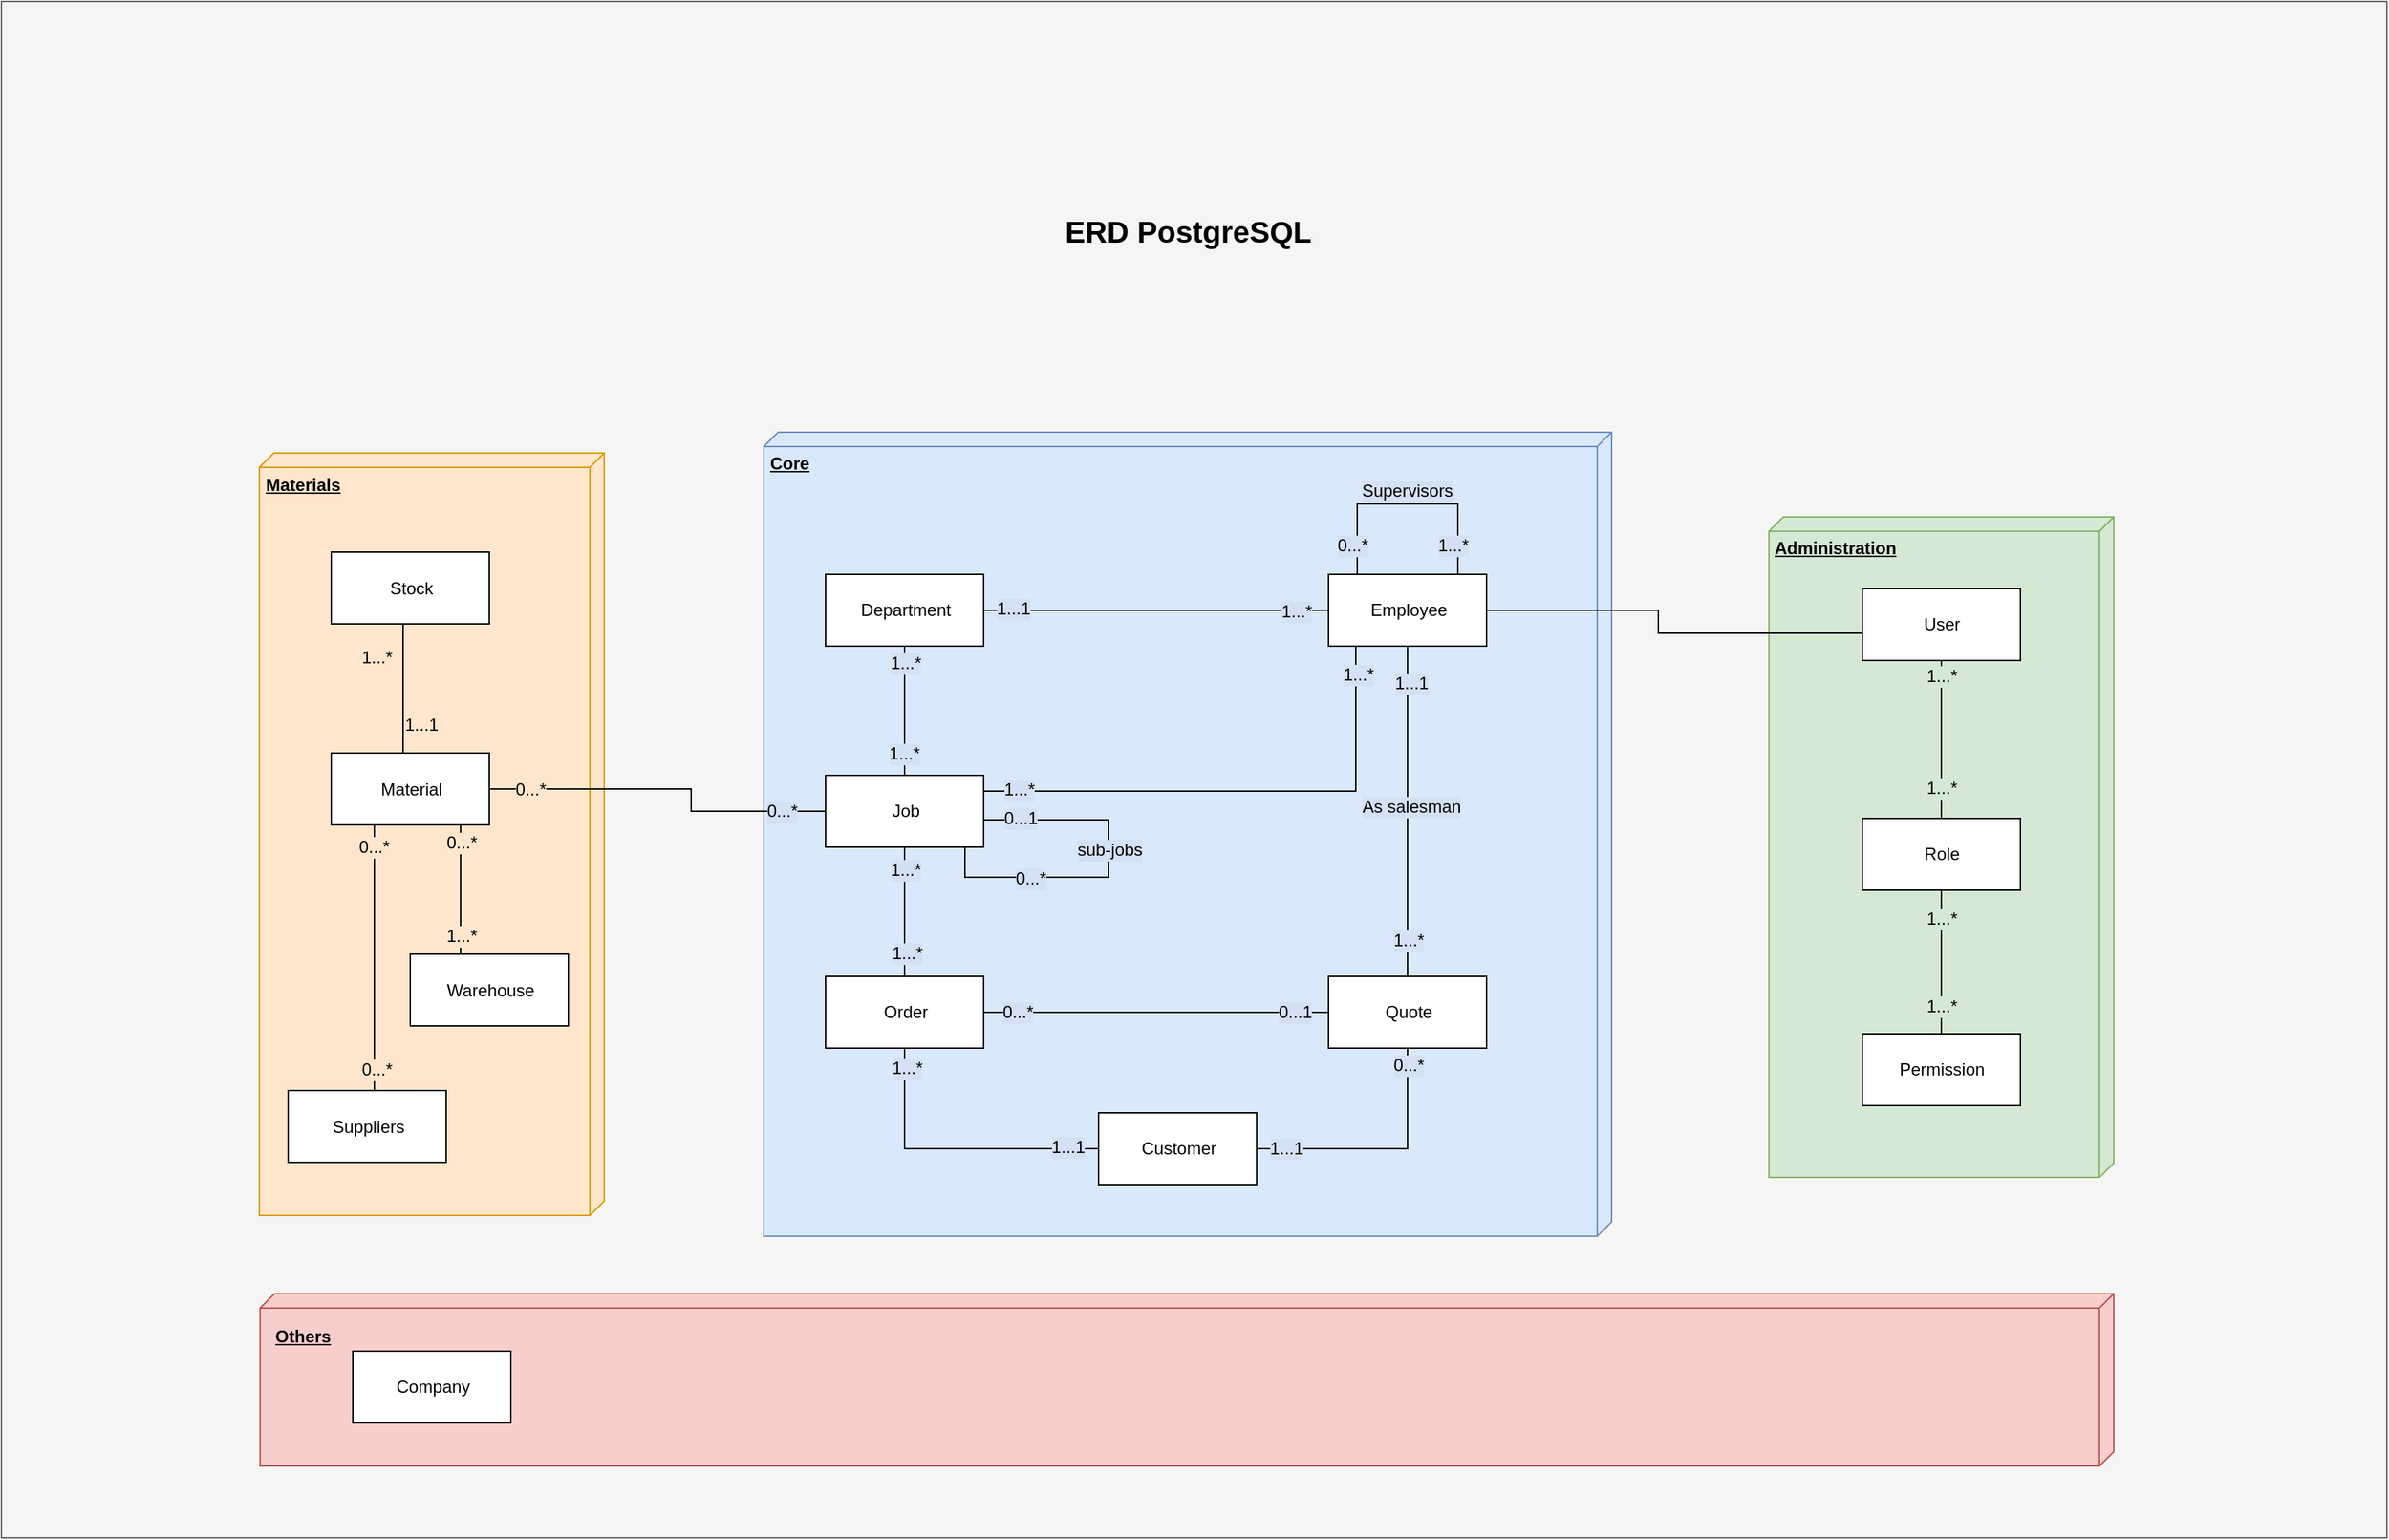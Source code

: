 <mxfile version="11.1.4" type="device"><diagram id="OpcFv3QR_U5GBnRCJDRw" name="Page-1"><mxGraphModel dx="946" dy="651" grid="1" gridSize="10" guides="1" tooltips="1" connect="1" arrows="1" fold="1" page="1" pageScale="1" pageWidth="850" pageHeight="1100" math="0" shadow="0"><root><mxCell id="0"/><mxCell id="1" parent="0"/><mxCell id="MfMknsByv5FELDPNtMNn-88" value="" style="whiteSpace=wrap;html=1;labelBackgroundColor=none;labelBorderColor=#000000;fillColor=#f5f5f5;strokeColor=#666666;fontColor=#333333;" parent="1" vertex="1"><mxGeometry x="20" y="20" width="1660" height="1070" as="geometry"/></mxCell><mxCell id="MfMknsByv5FELDPNtMNn-85" value="" style="verticalAlign=top;align=left;spacingTop=8;spacingLeft=2;spacingRight=12;shape=cube;size=10;direction=south;fontStyle=4;html=1;labelBackgroundColor=#FFE6CC;fillColor=#f8cecc;strokeColor=#b85450;" parent="1" vertex="1"><mxGeometry x="200" y="920" width="1290" height="120" as="geometry"/></mxCell><mxCell id="MfMknsByv5FELDPNtMNn-62" value="Company" style="html=1;" parent="1" vertex="1"><mxGeometry x="264.5" y="960" width="110" height="50" as="geometry"/></mxCell><mxCell id="MfMknsByv5FELDPNtMNn-78" value="" style="group" parent="1" vertex="1" connectable="0"><mxGeometry x="1250" y="379" width="240" height="460" as="geometry"/></mxCell><mxCell id="MfMknsByv5FELDPNtMNn-76" value="&lt;b&gt;Administration&lt;/b&gt;" style="verticalAlign=top;align=left;spacingTop=8;spacingLeft=2;spacingRight=12;shape=cube;size=10;direction=south;fontStyle=4;html=1;fillColor=#d5e8d4;strokeColor=#82b366;" parent="MfMknsByv5FELDPNtMNn-78" vertex="1"><mxGeometry width="240" height="460" as="geometry"/></mxCell><mxCell id="MfMknsByv5FELDPNtMNn-63" value="Permission" style="html=1;" parent="MfMknsByv5FELDPNtMNn-78" vertex="1"><mxGeometry x="65" y="360" width="110" height="50" as="geometry"/></mxCell><mxCell id="MfMknsByv5FELDPNtMNn-64" value="Role" style="html=1;" parent="MfMknsByv5FELDPNtMNn-78" vertex="1"><mxGeometry x="65" y="210" width="110" height="50" as="geometry"/></mxCell><mxCell id="MfMknsByv5FELDPNtMNn-69" style="edgeStyle=orthogonalEdgeStyle;rounded=0;orthogonalLoop=1;jettySize=auto;html=1;endArrow=none;endFill=0;" parent="MfMknsByv5FELDPNtMNn-78" source="MfMknsByv5FELDPNtMNn-63" target="MfMknsByv5FELDPNtMNn-64" edge="1"><mxGeometry relative="1" as="geometry"><Array as="points"><mxPoint x="120" y="400"/><mxPoint x="120" y="400"/></Array></mxGeometry></mxCell><mxCell id="MfMknsByv5FELDPNtMNn-70" value="1...*" style="text;html=1;resizable=0;points=[];align=center;verticalAlign=middle;labelBackgroundColor=#D5E8D4;" parent="MfMknsByv5FELDPNtMNn-69" vertex="1" connectable="0"><mxGeometry x="-0.607" y="-1" relative="1" as="geometry"><mxPoint x="-1" as="offset"/></mxGeometry></mxCell><mxCell id="MfMknsByv5FELDPNtMNn-71" value="1...*" style="text;html=1;resizable=0;points=[];align=center;verticalAlign=middle;labelBackgroundColor=#D5E8D4;" parent="MfMknsByv5FELDPNtMNn-69" vertex="1" connectable="0"><mxGeometry x="0.714" relative="1" as="geometry"><mxPoint y="5.5" as="offset"/></mxGeometry></mxCell><mxCell id="MfMknsByv5FELDPNtMNn-72" style="edgeStyle=orthogonalEdgeStyle;rounded=0;orthogonalLoop=1;jettySize=auto;html=1;endArrow=none;endFill=0;" parent="MfMknsByv5FELDPNtMNn-78" source="MfMknsByv5FELDPNtMNn-65" target="MfMknsByv5FELDPNtMNn-64" edge="1"><mxGeometry relative="1" as="geometry"/></mxCell><mxCell id="MfMknsByv5FELDPNtMNn-73" value="1...*" style="text;html=1;resizable=0;points=[];align=center;verticalAlign=middle;labelBackgroundColor=#D5E8D4;" parent="MfMknsByv5FELDPNtMNn-72" vertex="1" connectable="0"><mxGeometry x="0.702" relative="1" as="geometry"><mxPoint y="-4.5" as="offset"/></mxGeometry></mxCell><mxCell id="MfMknsByv5FELDPNtMNn-74" value="1...*" style="text;html=1;resizable=0;points=[];align=center;verticalAlign=middle;labelBackgroundColor=#D5E8D4;" parent="MfMknsByv5FELDPNtMNn-72" vertex="1" connectable="0"><mxGeometry x="-0.711" y="-2" relative="1" as="geometry"><mxPoint x="2" y="-5.5" as="offset"/></mxGeometry></mxCell><mxCell id="MfMknsByv5FELDPNtMNn-65" value="User" style="html=1;" parent="MfMknsByv5FELDPNtMNn-78" vertex="1"><mxGeometry x="65" y="50" width="110" height="50" as="geometry"/></mxCell><mxCell id="MfMknsByv5FELDPNtMNn-79" value="" style="group" parent="1" vertex="1" connectable="0"><mxGeometry x="550.5" y="320" width="590" height="560" as="geometry"/></mxCell><mxCell id="MfMknsByv5FELDPNtMNn-77" value="&lt;b&gt;Core&lt;/b&gt;" style="verticalAlign=top;align=left;spacingTop=8;spacingLeft=2;spacingRight=12;shape=cube;size=10;direction=south;fontStyle=4;html=1;fillColor=#dae8fc;strokeColor=#6c8ebf;" parent="MfMknsByv5FELDPNtMNn-79" vertex="1"><mxGeometry width="590" height="560" as="geometry"/></mxCell><mxCell id="MfMknsByv5FELDPNtMNn-5" value="Job" style="html=1;" parent="MfMknsByv5FELDPNtMNn-79" vertex="1"><mxGeometry x="43" y="239" width="110" height="50" as="geometry"/></mxCell><mxCell id="MfMknsByv5FELDPNtMNn-7" value="Quote" style="html=1;" parent="MfMknsByv5FELDPNtMNn-79" vertex="1"><mxGeometry x="393" y="379" width="110" height="50" as="geometry"/></mxCell><mxCell id="MfMknsByv5FELDPNtMNn-19" style="edgeStyle=orthogonalEdgeStyle;rounded=0;orthogonalLoop=1;jettySize=auto;html=1;exitX=0.5;exitY=0;exitDx=0;exitDy=0;entryX=0.5;entryY=1;entryDx=0;entryDy=0;endArrow=none;endFill=0;" parent="MfMknsByv5FELDPNtMNn-79" source="MfMknsByv5FELDPNtMNn-13" target="MfMknsByv5FELDPNtMNn-5" edge="1"><mxGeometry relative="1" as="geometry"/></mxCell><mxCell id="MfMknsByv5FELDPNtMNn-32" value="1...*" style="text;html=1;resizable=0;points=[];align=center;verticalAlign=middle;labelBackgroundColor=#D4E1F5;" parent="MfMknsByv5FELDPNtMNn-19" vertex="1" connectable="0"><mxGeometry x="-0.644" y="-1" relative="1" as="geometry"><mxPoint as="offset"/></mxGeometry></mxCell><mxCell id="MfMknsByv5FELDPNtMNn-33" value="1...*" style="text;html=1;resizable=0;points=[];align=center;verticalAlign=middle;labelBackgroundColor=#D4E1F5;" parent="MfMknsByv5FELDPNtMNn-19" vertex="1" connectable="0"><mxGeometry x="0.644" relative="1" as="geometry"><mxPoint as="offset"/></mxGeometry></mxCell><mxCell id="MfMknsByv5FELDPNtMNn-13" value="Order" style="html=1;" parent="MfMknsByv5FELDPNtMNn-79" vertex="1"><mxGeometry x="43" y="379" width="110" height="50" as="geometry"/></mxCell><mxCell id="MfMknsByv5FELDPNtMNn-14" value="" style="edgeStyle=orthogonalEdgeStyle;rounded=0;orthogonalLoop=1;jettySize=auto;html=1;endArrow=none;endFill=0;" parent="MfMknsByv5FELDPNtMNn-79" source="MfMknsByv5FELDPNtMNn-7" target="MfMknsByv5FELDPNtMNn-13" edge="1"><mxGeometry relative="1" as="geometry"><mxPoint x="303" y="404" as="sourcePoint"/></mxGeometry></mxCell><mxCell id="MfMknsByv5FELDPNtMNn-30" value="0...*" style="text;html=1;resizable=0;points=[];align=center;verticalAlign=middle;labelBackgroundColor=#D4E1F5;" parent="MfMknsByv5FELDPNtMNn-14" vertex="1" connectable="0"><mxGeometry x="0.809" relative="1" as="geometry"><mxPoint as="offset"/></mxGeometry></mxCell><mxCell id="MfMknsByv5FELDPNtMNn-31" value="0...1" style="text;html=1;resizable=0;points=[];align=center;verticalAlign=middle;labelBackgroundColor=#D4E1F5;" parent="MfMknsByv5FELDPNtMNn-14" vertex="1" connectable="0"><mxGeometry x="-0.8" relative="1" as="geometry"><mxPoint as="offset"/></mxGeometry></mxCell><mxCell id="MfMknsByv5FELDPNtMNn-15" style="edgeStyle=orthogonalEdgeStyle;rounded=0;orthogonalLoop=1;jettySize=auto;html=1;exitX=1;exitY=0.5;exitDx=0;exitDy=0;endArrow=none;endFill=0;" parent="MfMknsByv5FELDPNtMNn-79" source="MfMknsByv5FELDPNtMNn-8" target="MfMknsByv5FELDPNtMNn-7" edge="1"><mxGeometry relative="1" as="geometry"/></mxCell><mxCell id="MfMknsByv5FELDPNtMNn-20" value="0...*" style="text;html=1;resizable=0;points=[];align=center;verticalAlign=middle;labelBackgroundColor=#D4E1F5;" parent="MfMknsByv5FELDPNtMNn-15" vertex="1" connectable="0"><mxGeometry x="0.886" relative="1" as="geometry"><mxPoint y="2" as="offset"/></mxGeometry></mxCell><mxCell id="MfMknsByv5FELDPNtMNn-22" value="1...1" style="text;html=1;resizable=0;points=[];align=center;verticalAlign=middle;labelBackgroundColor=#D4E1F5;" parent="MfMknsByv5FELDPNtMNn-15" vertex="1" connectable="0"><mxGeometry x="-0.794" y="-1" relative="1" as="geometry"><mxPoint x="2" y="-1" as="offset"/></mxGeometry></mxCell><mxCell id="MfMknsByv5FELDPNtMNn-16" style="edgeStyle=orthogonalEdgeStyle;rounded=0;orthogonalLoop=1;jettySize=auto;html=1;entryX=0.5;entryY=1;entryDx=0;entryDy=0;endArrow=none;endFill=0;" parent="MfMknsByv5FELDPNtMNn-79" source="MfMknsByv5FELDPNtMNn-8" target="MfMknsByv5FELDPNtMNn-13" edge="1"><mxGeometry relative="1" as="geometry"><mxPoint x="203" y="499" as="sourcePoint"/></mxGeometry></mxCell><mxCell id="MfMknsByv5FELDPNtMNn-23" value="1...*" style="text;html=1;resizable=0;points=[];align=center;verticalAlign=middle;labelBackgroundColor=#D4E1F5;" parent="MfMknsByv5FELDPNtMNn-16" vertex="1" connectable="0"><mxGeometry x="0.863" y="-1" relative="1" as="geometry"><mxPoint as="offset"/></mxGeometry></mxCell><mxCell id="MfMknsByv5FELDPNtMNn-24" value="1...1" style="text;html=1;resizable=0;points=[];align=center;verticalAlign=middle;labelBackgroundColor=#D4E1F5;" parent="MfMknsByv5FELDPNtMNn-16" vertex="1" connectable="0"><mxGeometry x="-0.829" y="-1" relative="1" as="geometry"><mxPoint x="-4" as="offset"/></mxGeometry></mxCell><mxCell id="MfMknsByv5FELDPNtMNn-8" value="Customer" style="html=1;" parent="MfMknsByv5FELDPNtMNn-79" vertex="1"><mxGeometry x="233" y="474" width="110" height="50" as="geometry"/></mxCell><mxCell id="MfMknsByv5FELDPNtMNn-12" style="edgeStyle=orthogonalEdgeStyle;rounded=0;orthogonalLoop=1;jettySize=auto;html=1;endArrow=none;endFill=0;" parent="MfMknsByv5FELDPNtMNn-79" source="MfMknsByv5FELDPNtMNn-9" target="MfMknsByv5FELDPNtMNn-7" edge="1"><mxGeometry relative="1" as="geometry"><Array as="points"><mxPoint x="448" y="230"/><mxPoint x="448" y="230"/></Array></mxGeometry></mxCell><mxCell id="MfMknsByv5FELDPNtMNn-25" value="As salesman" style="text;html=1;resizable=0;points=[];align=center;verticalAlign=middle;labelBackgroundColor=#D4E1F5;" parent="MfMknsByv5FELDPNtMNn-12" vertex="1" connectable="0"><mxGeometry x="-0.025" y="2" relative="1" as="geometry"><mxPoint as="offset"/></mxGeometry></mxCell><mxCell id="MfMknsByv5FELDPNtMNn-26" value="1...*" style="text;html=1;resizable=0;points=[];align=center;verticalAlign=middle;labelBackgroundColor=#D4E1F5;" parent="MfMknsByv5FELDPNtMNn-12" vertex="1" connectable="0"><mxGeometry x="0.819" relative="1" as="geometry"><mxPoint y="-4" as="offset"/></mxGeometry></mxCell><mxCell id="MfMknsByv5FELDPNtMNn-27" value="1...1" style="text;html=1;resizable=0;points=[];align=center;verticalAlign=middle;labelBackgroundColor=#D4E1F5;" parent="MfMknsByv5FELDPNtMNn-12" vertex="1" connectable="0"><mxGeometry x="-0.875" y="-11" relative="1" as="geometry"><mxPoint x="13" y="11" as="offset"/></mxGeometry></mxCell><mxCell id="MfMknsByv5FELDPNtMNn-9" value="Employee" style="html=1;" parent="MfMknsByv5FELDPNtMNn-79" vertex="1"><mxGeometry x="393" y="99" width="110" height="50" as="geometry"/></mxCell><mxCell id="MfMknsByv5FELDPNtMNn-17" style="edgeStyle=orthogonalEdgeStyle;rounded=0;orthogonalLoop=1;jettySize=auto;html=1;endArrow=none;endFill=0;" parent="MfMknsByv5FELDPNtMNn-79" source="MfMknsByv5FELDPNtMNn-5" target="MfMknsByv5FELDPNtMNn-9" edge="1"><mxGeometry relative="1" as="geometry"><Array as="points"><mxPoint x="412" y="250"/></Array></mxGeometry></mxCell><mxCell id="MfMknsByv5FELDPNtMNn-34" value="1...*" style="text;html=1;resizable=0;points=[];align=center;verticalAlign=middle;labelBackgroundColor=#D4E1F5;" parent="MfMknsByv5FELDPNtMNn-17" vertex="1" connectable="0"><mxGeometry x="0.889" y="-1" relative="1" as="geometry"><mxPoint as="offset"/></mxGeometry></mxCell><mxCell id="MfMknsByv5FELDPNtMNn-35" value="1...*" style="text;html=1;resizable=0;points=[];align=center;verticalAlign=middle;labelBackgroundColor=#D4E1F5;" parent="MfMknsByv5FELDPNtMNn-17" vertex="1" connectable="0"><mxGeometry x="-0.868" y="1" relative="1" as="geometry"><mxPoint as="offset"/></mxGeometry></mxCell><mxCell id="MfMknsByv5FELDPNtMNn-10" value="Department" style="html=1;" parent="MfMknsByv5FELDPNtMNn-79" vertex="1"><mxGeometry x="43" y="99" width="110" height="50" as="geometry"/></mxCell><mxCell id="MfMknsByv5FELDPNtMNn-18" style="edgeStyle=orthogonalEdgeStyle;rounded=0;orthogonalLoop=1;jettySize=auto;html=1;endArrow=none;endFill=0;" parent="MfMknsByv5FELDPNtMNn-79" source="MfMknsByv5FELDPNtMNn-5" target="MfMknsByv5FELDPNtMNn-10" edge="1"><mxGeometry relative="1" as="geometry"><Array as="points"><mxPoint x="98" y="189"/><mxPoint x="98" y="189"/></Array></mxGeometry></mxCell><mxCell id="MfMknsByv5FELDPNtMNn-36" value="1...*" style="text;html=1;resizable=0;points=[];align=center;verticalAlign=middle;labelBackgroundColor=#D4E1F5;" parent="MfMknsByv5FELDPNtMNn-18" vertex="1" connectable="0"><mxGeometry x="0.733" relative="1" as="geometry"><mxPoint as="offset"/></mxGeometry></mxCell><mxCell id="MfMknsByv5FELDPNtMNn-37" value="1...*" style="text;html=1;resizable=0;points=[];align=center;verticalAlign=middle;labelBackgroundColor=#D4E1F5;" parent="MfMknsByv5FELDPNtMNn-18" vertex="1" connectable="0"><mxGeometry x="0.111" y="35" relative="1" as="geometry"><mxPoint x="34" y="35" as="offset"/></mxGeometry></mxCell><mxCell id="MfMknsByv5FELDPNtMNn-38" style="edgeStyle=orthogonalEdgeStyle;rounded=0;orthogonalLoop=1;jettySize=auto;html=1;endArrow=none;endFill=0;" parent="MfMknsByv5FELDPNtMNn-79" source="MfMknsByv5FELDPNtMNn-9" target="MfMknsByv5FELDPNtMNn-9" edge="1"><mxGeometry relative="1" as="geometry"><Array as="points"><mxPoint x="483" y="50"/><mxPoint x="413" y="50"/></Array></mxGeometry></mxCell><mxCell id="MfMknsByv5FELDPNtMNn-39" value="1...*" style="text;html=1;resizable=0;points=[];align=center;verticalAlign=middle;labelBackgroundColor=#D4E1F5;" parent="MfMknsByv5FELDPNtMNn-38" vertex="1" connectable="0"><mxGeometry x="-0.77" relative="1" as="geometry"><mxPoint x="-3.5" y="-1" as="offset"/></mxGeometry></mxCell><mxCell id="MfMknsByv5FELDPNtMNn-40" value="0...*" style="text;html=1;resizable=0;points=[];align=center;verticalAlign=middle;labelBackgroundColor=#D4E1F5;" parent="MfMknsByv5FELDPNtMNn-38" vertex="1" connectable="0"><mxGeometry x="0.77" relative="1" as="geometry"><mxPoint x="-3.5" y="-0.5" as="offset"/></mxGeometry></mxCell><mxCell id="MfMknsByv5FELDPNtMNn-41" value="Supervisors" style="text;html=1;resizable=0;points=[];align=center;verticalAlign=middle;labelBackgroundColor=#D4E1F5;" parent="MfMknsByv5FELDPNtMNn-38" vertex="1" connectable="0"><mxGeometry x="-0.026" y="-1" relative="1" as="geometry"><mxPoint x="-3" y="-8" as="offset"/></mxGeometry></mxCell><mxCell id="MfMknsByv5FELDPNtMNn-11" style="edgeStyle=orthogonalEdgeStyle;rounded=0;orthogonalLoop=1;jettySize=auto;html=1;entryX=1;entryY=0.5;entryDx=0;entryDy=0;endArrow=none;endFill=0;" parent="MfMknsByv5FELDPNtMNn-79" source="MfMknsByv5FELDPNtMNn-9" target="MfMknsByv5FELDPNtMNn-10" edge="1"><mxGeometry relative="1" as="geometry"><mxPoint x="303" y="124" as="sourcePoint"/></mxGeometry></mxCell><mxCell id="MfMknsByv5FELDPNtMNn-28" value="1...1" style="text;html=1;resizable=0;points=[];align=center;verticalAlign=middle;labelBackgroundColor=#D4E1F5;" parent="MfMknsByv5FELDPNtMNn-11" vertex="1" connectable="0"><mxGeometry x="0.829" y="-1" relative="1" as="geometry"><mxPoint as="offset"/></mxGeometry></mxCell><mxCell id="MfMknsByv5FELDPNtMNn-29" value="1...*" style="text;html=1;resizable=0;points=[];align=center;verticalAlign=middle;labelBackgroundColor=#D4E1F5;" parent="MfMknsByv5FELDPNtMNn-11" vertex="1" connectable="0"><mxGeometry x="-0.781" y="1" relative="1" as="geometry"><mxPoint x="4" as="offset"/></mxGeometry></mxCell><mxCell id="MfMknsByv5FELDPNtMNn-42" style="edgeStyle=orthogonalEdgeStyle;rounded=0;orthogonalLoop=1;jettySize=auto;html=1;endArrow=none;endFill=0;" parent="MfMknsByv5FELDPNtMNn-79" source="MfMknsByv5FELDPNtMNn-5" target="MfMknsByv5FELDPNtMNn-5" edge="1"><mxGeometry relative="1" as="geometry"><Array as="points"><mxPoint x="240" y="270"/><mxPoint x="240" y="310"/><mxPoint x="140" y="310"/></Array></mxGeometry></mxCell><mxCell id="MfMknsByv5FELDPNtMNn-43" value="0...1" style="text;html=1;resizable=0;points=[];align=center;verticalAlign=middle;labelBackgroundColor=#D4E1F5;" parent="MfMknsByv5FELDPNtMNn-42" vertex="1" connectable="0"><mxGeometry x="-0.8" y="1" relative="1" as="geometry"><mxPoint as="offset"/></mxGeometry></mxCell><mxCell id="MfMknsByv5FELDPNtMNn-44" value="0...*" style="text;html=1;resizable=0;points=[];align=center;verticalAlign=middle;labelBackgroundColor=#D4E1F5;" parent="MfMknsByv5FELDPNtMNn-42" vertex="1" connectable="0"><mxGeometry x="0.565" y="1" relative="1" as="geometry"><mxPoint x="12" y="-0.5" as="offset"/></mxGeometry></mxCell><mxCell id="MfMknsByv5FELDPNtMNn-45" value="sub-jobs" style="text;html=1;resizable=0;points=[];align=center;verticalAlign=middle;labelBackgroundColor=#D4E1F5;" parent="MfMknsByv5FELDPNtMNn-42" vertex="1" connectable="0"><mxGeometry x="-0.2" y="-2" relative="1" as="geometry"><mxPoint x="2.5" y="8.5" as="offset"/></mxGeometry></mxCell><mxCell id="MfMknsByv5FELDPNtMNn-81" style="edgeStyle=orthogonalEdgeStyle;rounded=0;orthogonalLoop=1;jettySize=auto;html=1;endArrow=none;endFill=0;exitX=1;exitY=0.5;exitDx=0;exitDy=0;" parent="1" source="MfMknsByv5FELDPNtMNn-9" target="MfMknsByv5FELDPNtMNn-65" edge="1"><mxGeometry relative="1" as="geometry"><mxPoint x="1180" y="370" as="sourcePoint"/><Array as="points"><mxPoint x="1173" y="444"/><mxPoint x="1173" y="460"/></Array></mxGeometry></mxCell><mxCell id="MfMknsByv5FELDPNtMNn-82" value="" style="group" parent="1" vertex="1" connectable="0"><mxGeometry x="199.5" y="334.5" width="240" height="531" as="geometry"/></mxCell><mxCell id="MfMknsByv5FELDPNtMNn-75" value="&lt;b&gt;Materials&lt;/b&gt;" style="verticalAlign=top;align=left;spacingTop=8;spacingLeft=2;spacingRight=12;shape=cube;size=10;direction=south;fontStyle=4;html=1;fillColor=#ffe6cc;strokeColor=#d79b00;" parent="MfMknsByv5FELDPNtMNn-82" vertex="1"><mxGeometry width="240" height="531" as="geometry"/></mxCell><mxCell id="MfMknsByv5FELDPNtMNn-46" value="Material" style="html=1;" parent="MfMknsByv5FELDPNtMNn-82" vertex="1"><mxGeometry x="50" y="209" width="110" height="50" as="geometry"/></mxCell><mxCell id="MfMknsByv5FELDPNtMNn-50" value="Stock" style="html=1;" parent="MfMknsByv5FELDPNtMNn-82" vertex="1"><mxGeometry x="50" y="69" width="110" height="50" as="geometry"/></mxCell><mxCell id="MfMknsByv5FELDPNtMNn-51" style="edgeStyle=orthogonalEdgeStyle;rounded=0;orthogonalLoop=1;jettySize=auto;html=1;endArrow=none;endFill=0;" parent="MfMknsByv5FELDPNtMNn-82" source="MfMknsByv5FELDPNtMNn-46" target="MfMknsByv5FELDPNtMNn-50" edge="1"><mxGeometry relative="1" as="geometry"><Array as="points"><mxPoint x="100" y="170"/><mxPoint x="100" y="170"/></Array></mxGeometry></mxCell><mxCell id="MfMknsByv5FELDPNtMNn-52" value="1...*" style="text;html=1;resizable=0;points=[];align=center;verticalAlign=middle;labelBackgroundColor=#FFE6CC;" parent="MfMknsByv5FELDPNtMNn-51" vertex="1" connectable="0"><mxGeometry x="0.477" y="-1" relative="1" as="geometry"><mxPoint x="-20" as="offset"/></mxGeometry></mxCell><mxCell id="MfMknsByv5FELDPNtMNn-53" value="1...1" style="text;html=1;resizable=0;points=[];align=center;verticalAlign=middle;labelBackgroundColor=#FFE6CC;" parent="MfMknsByv5FELDPNtMNn-51" vertex="1" connectable="0"><mxGeometry x="-0.569" y="1" relative="1" as="geometry"><mxPoint x="13" as="offset"/></mxGeometry></mxCell><mxCell id="MfMknsByv5FELDPNtMNn-54" value="Suppliers" style="html=1;" parent="MfMknsByv5FELDPNtMNn-82" vertex="1"><mxGeometry x="20" y="444" width="110" height="50" as="geometry"/></mxCell><mxCell id="MfMknsByv5FELDPNtMNn-55" style="edgeStyle=orthogonalEdgeStyle;rounded=0;orthogonalLoop=1;jettySize=auto;html=1;endArrow=none;endFill=0;" parent="MfMknsByv5FELDPNtMNn-82" source="MfMknsByv5FELDPNtMNn-46" target="MfMknsByv5FELDPNtMNn-54" edge="1"><mxGeometry relative="1" as="geometry"><Array as="points"><mxPoint x="80" y="400"/><mxPoint x="80" y="400"/></Array></mxGeometry></mxCell><mxCell id="MfMknsByv5FELDPNtMNn-56" value="0...*" style="text;html=1;resizable=0;points=[];align=center;verticalAlign=middle;labelBackgroundColor=#FFE6CC;" parent="MfMknsByv5FELDPNtMNn-55" vertex="1" connectable="0"><mxGeometry x="0.838" y="1" relative="1" as="geometry"><mxPoint as="offset"/></mxGeometry></mxCell><mxCell id="MfMknsByv5FELDPNtMNn-57" value="0...*" style="text;html=1;resizable=0;points=[];align=center;verticalAlign=middle;labelBackgroundColor=#FFE6CC;" parent="MfMknsByv5FELDPNtMNn-55" vertex="1" connectable="0"><mxGeometry x="-0.838" y="-1" relative="1" as="geometry"><mxPoint as="offset"/></mxGeometry></mxCell><mxCell id="MfMknsByv5FELDPNtMNn-59" style="edgeStyle=orthogonalEdgeStyle;rounded=0;orthogonalLoop=1;jettySize=auto;html=1;endArrow=none;endFill=0;" parent="MfMknsByv5FELDPNtMNn-82" source="MfMknsByv5FELDPNtMNn-58" target="MfMknsByv5FELDPNtMNn-46" edge="1"><mxGeometry relative="1" as="geometry"><Array as="points"><mxPoint x="140" y="300"/><mxPoint x="140" y="300"/></Array></mxGeometry></mxCell><mxCell id="MfMknsByv5FELDPNtMNn-60" value="1...*" style="text;html=1;resizable=0;points=[];align=center;verticalAlign=middle;labelBackgroundColor=#FFE6CC;" parent="MfMknsByv5FELDPNtMNn-59" vertex="1" connectable="0"><mxGeometry x="-0.827" relative="1" as="geometry"><mxPoint y="-5" as="offset"/></mxGeometry></mxCell><mxCell id="MfMknsByv5FELDPNtMNn-61" value="0...*" style="text;html=1;resizable=0;points=[];align=center;verticalAlign=middle;labelBackgroundColor=#FFE6CC;" parent="MfMknsByv5FELDPNtMNn-59" vertex="1" connectable="0"><mxGeometry x="0.838" relative="1" as="geometry"><mxPoint y="5" as="offset"/></mxGeometry></mxCell><mxCell id="MfMknsByv5FELDPNtMNn-58" value="Warehouse" style="html=1;" parent="MfMknsByv5FELDPNtMNn-82" vertex="1"><mxGeometry x="105" y="349" width="110" height="50" as="geometry"/></mxCell><mxCell id="MfMknsByv5FELDPNtMNn-47" style="edgeStyle=orthogonalEdgeStyle;rounded=0;orthogonalLoop=1;jettySize=auto;html=1;endArrow=none;endFill=0;" parent="1" source="MfMknsByv5FELDPNtMNn-46" target="MfMknsByv5FELDPNtMNn-5" edge="1"><mxGeometry relative="1" as="geometry"><Array as="points"><mxPoint x="500" y="568"/><mxPoint x="500" y="584"/></Array></mxGeometry></mxCell><mxCell id="MfMknsByv5FELDPNtMNn-48" value="0...*" style="text;html=1;resizable=0;points=[];align=center;verticalAlign=middle;labelBackgroundColor=#FFE6CC;" parent="MfMknsByv5FELDPNtMNn-47" vertex="1" connectable="0"><mxGeometry x="-0.84" y="-1" relative="1" as="geometry"><mxPoint x="8" y="-1" as="offset"/></mxGeometry></mxCell><mxCell id="MfMknsByv5FELDPNtMNn-49" value="0...*" style="text;html=1;resizable=0;points=[];align=center;verticalAlign=middle;labelBackgroundColor=#D4E1F5;" parent="MfMknsByv5FELDPNtMNn-47" vertex="1" connectable="0"><mxGeometry x="0.733" relative="1" as="geometry"><mxPoint x="3" as="offset"/></mxGeometry></mxCell><mxCell id="MfMknsByv5FELDPNtMNn-87" value="Others" style="text;html=1;strokeColor=none;fillColor=none;align=center;verticalAlign=middle;whiteSpace=wrap;rounded=0;labelBackgroundColor=none;fontStyle=5" parent="1" vertex="1"><mxGeometry x="209.5" y="940" width="40" height="20" as="geometry"/></mxCell><mxCell id="MfMknsByv5FELDPNtMNn-89" value="ERD PostgreSQL" style="text;html=1;strokeColor=none;fillColor=none;align=center;verticalAlign=middle;whiteSpace=wrap;rounded=0;labelBackgroundColor=none;fontStyle=1;fontSize=21;" parent="1" vertex="1"><mxGeometry x="615.5" y="150" width="460" height="60" as="geometry"/></mxCell></root></mxGraphModel></diagram></mxfile>